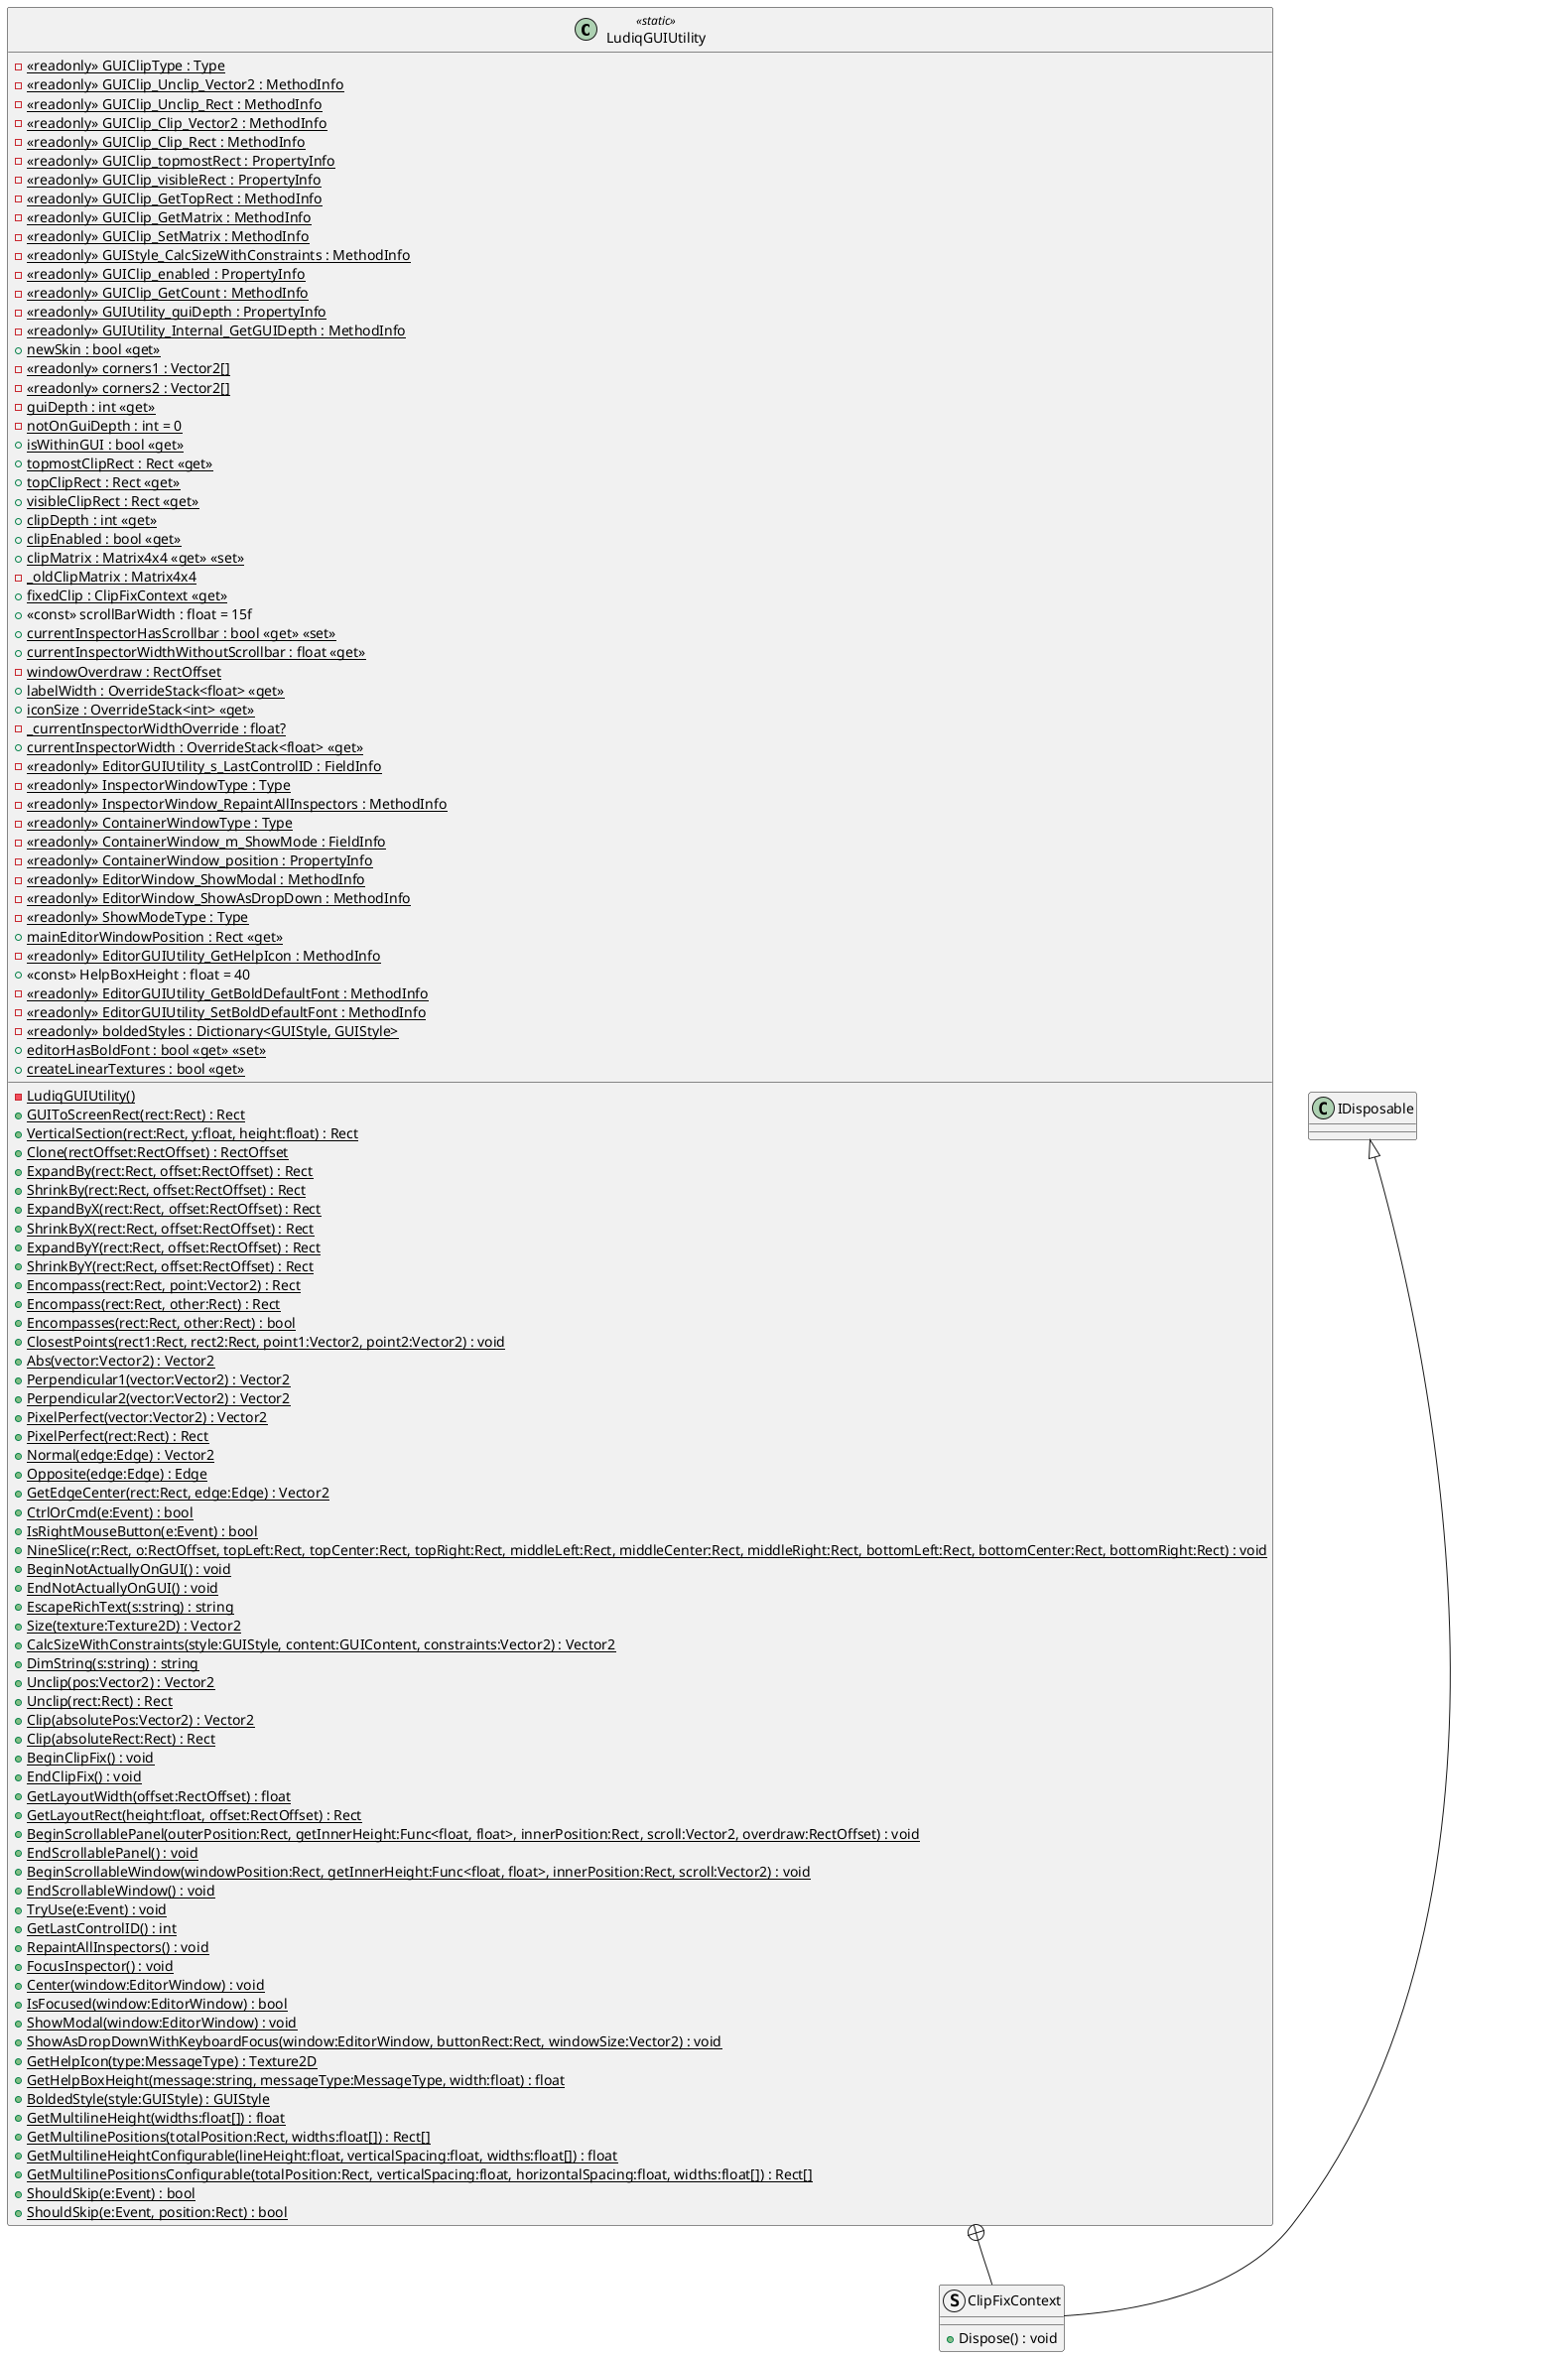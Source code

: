 @startuml
class LudiqGUIUtility <<static>> {
    {static} - LudiqGUIUtility()
    - {static} <<readonly>> GUIClipType : Type
    - {static} <<readonly>> GUIClip_Unclip_Vector2 : MethodInfo
    - {static} <<readonly>> GUIClip_Unclip_Rect : MethodInfo
    - {static} <<readonly>> GUIClip_Clip_Vector2 : MethodInfo
    - {static} <<readonly>> GUIClip_Clip_Rect : MethodInfo
    - {static} <<readonly>> GUIClip_topmostRect : PropertyInfo
    - {static} <<readonly>> GUIClip_visibleRect : PropertyInfo
    - {static} <<readonly>> GUIClip_GetTopRect : MethodInfo
    - {static} <<readonly>> GUIClip_GetMatrix : MethodInfo
    - {static} <<readonly>> GUIClip_SetMatrix : MethodInfo
    - {static} <<readonly>> GUIStyle_CalcSizeWithConstraints : MethodInfo
    - {static} <<readonly>> GUIClip_enabled : PropertyInfo
    - {static} <<readonly>> GUIClip_GetCount : MethodInfo
    - {static} <<readonly>> GUIUtility_guiDepth : PropertyInfo
    - {static} <<readonly>> GUIUtility_Internal_GetGUIDepth : MethodInfo
    + {static} newSkin : bool <<get>>
    - {static} <<readonly>> corners1 : Vector2[]
    - {static} <<readonly>> corners2 : Vector2[]
    + {static} GUIToScreenRect(rect:Rect) : Rect
    + {static} VerticalSection(rect:Rect, y:float, height:float) : Rect
    + {static} Clone(rectOffset:RectOffset) : RectOffset
    + {static} ExpandBy(rect:Rect, offset:RectOffset) : Rect
    + {static} ShrinkBy(rect:Rect, offset:RectOffset) : Rect
    + {static} ExpandByX(rect:Rect, offset:RectOffset) : Rect
    + {static} ShrinkByX(rect:Rect, offset:RectOffset) : Rect
    + {static} ExpandByY(rect:Rect, offset:RectOffset) : Rect
    + {static} ShrinkByY(rect:Rect, offset:RectOffset) : Rect
    + {static} Encompass(rect:Rect, point:Vector2) : Rect
    + {static} Encompass(rect:Rect, other:Rect) : Rect
    + {static} Encompasses(rect:Rect, other:Rect) : bool
    + {static} ClosestPoints(rect1:Rect, rect2:Rect, point1:Vector2, point2:Vector2) : void
    + {static} Abs(vector:Vector2) : Vector2
    + {static} Perpendicular1(vector:Vector2) : Vector2
    + {static} Perpendicular2(vector:Vector2) : Vector2
    + {static} PixelPerfect(vector:Vector2) : Vector2
    + {static} PixelPerfect(rect:Rect) : Rect
    + {static} Normal(edge:Edge) : Vector2
    + {static} Opposite(edge:Edge) : Edge
    + {static} GetEdgeCenter(rect:Rect, edge:Edge) : Vector2
    + {static} CtrlOrCmd(e:Event) : bool
    + {static} IsRightMouseButton(e:Event) : bool
    + {static} NineSlice(r:Rect, o:RectOffset, topLeft:Rect, topCenter:Rect, topRight:Rect, middleLeft:Rect, middleCenter:Rect, middleRight:Rect, bottomLeft:Rect, bottomCenter:Rect, bottomRight:Rect) : void
    - {static} guiDepth : int <<get>>
    + {static} BeginNotActuallyOnGUI() : void
    + {static} EndNotActuallyOnGUI() : void
    - {static} notOnGuiDepth : int = 0
    + {static} isWithinGUI : bool <<get>>
    + {static} EscapeRichText(s:string) : string
    + {static} Size(texture:Texture2D) : Vector2
    + {static} CalcSizeWithConstraints(style:GUIStyle, content:GUIContent, constraints:Vector2) : Vector2
    + {static} DimString(s:string) : string
    + {static} Unclip(pos:Vector2) : Vector2
    + {static} Unclip(rect:Rect) : Rect
    + {static} Clip(absolutePos:Vector2) : Vector2
    + {static} Clip(absoluteRect:Rect) : Rect
    + {static} topmostClipRect : Rect <<get>>
    + {static} topClipRect : Rect <<get>>
    + {static} visibleClipRect : Rect <<get>>
    + {static} clipDepth : int <<get>>
    + {static} clipEnabled : bool <<get>>
    + {static} clipMatrix : Matrix4x4 <<get>> <<set>>
    - {static} _oldClipMatrix : Matrix4x4
    + {static} fixedClip : ClipFixContext <<get>>
    + {static} BeginClipFix() : void
    + {static} EndClipFix() : void
    + <<const>> scrollBarWidth : float = 15f
    + {static} currentInspectorHasScrollbar : bool <<get>> <<set>>
    + {static} currentInspectorWidthWithoutScrollbar : float <<get>>
    + {static} GetLayoutWidth(offset:RectOffset) : float
    + {static} GetLayoutRect(height:float, offset:RectOffset) : Rect
    - {static} windowOverdraw : RectOffset
    + {static} BeginScrollablePanel(outerPosition:Rect, getInnerHeight:Func<float, float>, innerPosition:Rect, scroll:Vector2, overdraw:RectOffset) : void
    + {static} EndScrollablePanel() : void
    + {static} BeginScrollableWindow(windowPosition:Rect, getInnerHeight:Func<float, float>, innerPosition:Rect, scroll:Vector2) : void
    + {static} EndScrollableWindow() : void
    + {static} labelWidth : OverrideStack<float> <<get>>
    + {static} iconSize : OverrideStack<int> <<get>>
    + {static} TryUse(e:Event) : void
    - {static} _currentInspectorWidthOverride : float?
    + {static} currentInspectorWidth : OverrideStack<float> <<get>>
    - {static} <<readonly>> EditorGUIUtility_s_LastControlID : FieldInfo
    + {static} GetLastControlID() : int
    - {static} <<readonly>> InspectorWindowType : Type
    - {static} <<readonly>> InspectorWindow_RepaintAllInspectors : MethodInfo
    + {static} RepaintAllInspectors() : void
    + {static} FocusInspector() : void
    - {static} <<readonly>> ContainerWindowType : Type
    - {static} <<readonly>> ContainerWindow_m_ShowMode : FieldInfo
    - {static} <<readonly>> ContainerWindow_position : PropertyInfo
    - {static} <<readonly>> EditorWindow_ShowModal : MethodInfo
    - {static} <<readonly>> EditorWindow_ShowAsDropDown : MethodInfo
    - {static} <<readonly>> ShowModeType : Type
    + {static} mainEditorWindowPosition : Rect <<get>>
    + {static} Center(window:EditorWindow) : void
    + {static} IsFocused(window:EditorWindow) : bool
    + {static} ShowModal(window:EditorWindow) : void
    + {static} ShowAsDropDownWithKeyboardFocus(window:EditorWindow, buttonRect:Rect, windowSize:Vector2) : void
    - {static} <<readonly>> EditorGUIUtility_GetHelpIcon : MethodInfo
    + <<const>> HelpBoxHeight : float = 40
    + {static} GetHelpIcon(type:MessageType) : Texture2D
    + {static} GetHelpBoxHeight(message:string, messageType:MessageType, width:float) : float
    - {static} <<readonly>> EditorGUIUtility_GetBoldDefaultFont : MethodInfo
    - {static} <<readonly>> EditorGUIUtility_SetBoldDefaultFont : MethodInfo
    - {static} <<readonly>> boldedStyles : Dictionary<GUIStyle, GUIStyle>
    + {static} editorHasBoldFont : bool <<get>> <<set>>
    + {static} BoldedStyle(style:GUIStyle) : GUIStyle
    + {static} GetMultilineHeight(widths:float[]) : float
    + {static} GetMultilinePositions(totalPosition:Rect, widths:float[]) : Rect[]
    + {static} GetMultilineHeightConfigurable(lineHeight:float, verticalSpacing:float, widths:float[]) : float
    + {static} GetMultilinePositionsConfigurable(totalPosition:Rect, verticalSpacing:float, horizontalSpacing:float, widths:float[]) : Rect[]
    + {static} ShouldSkip(e:Event) : bool
    + {static} ShouldSkip(e:Event, position:Rect) : bool
    + {static} createLinearTextures : bool <<get>>
}
struct ClipFixContext {
    + Dispose() : void
}
LudiqGUIUtility +-- ClipFixContext
IDisposable <|-- ClipFixContext
@enduml
